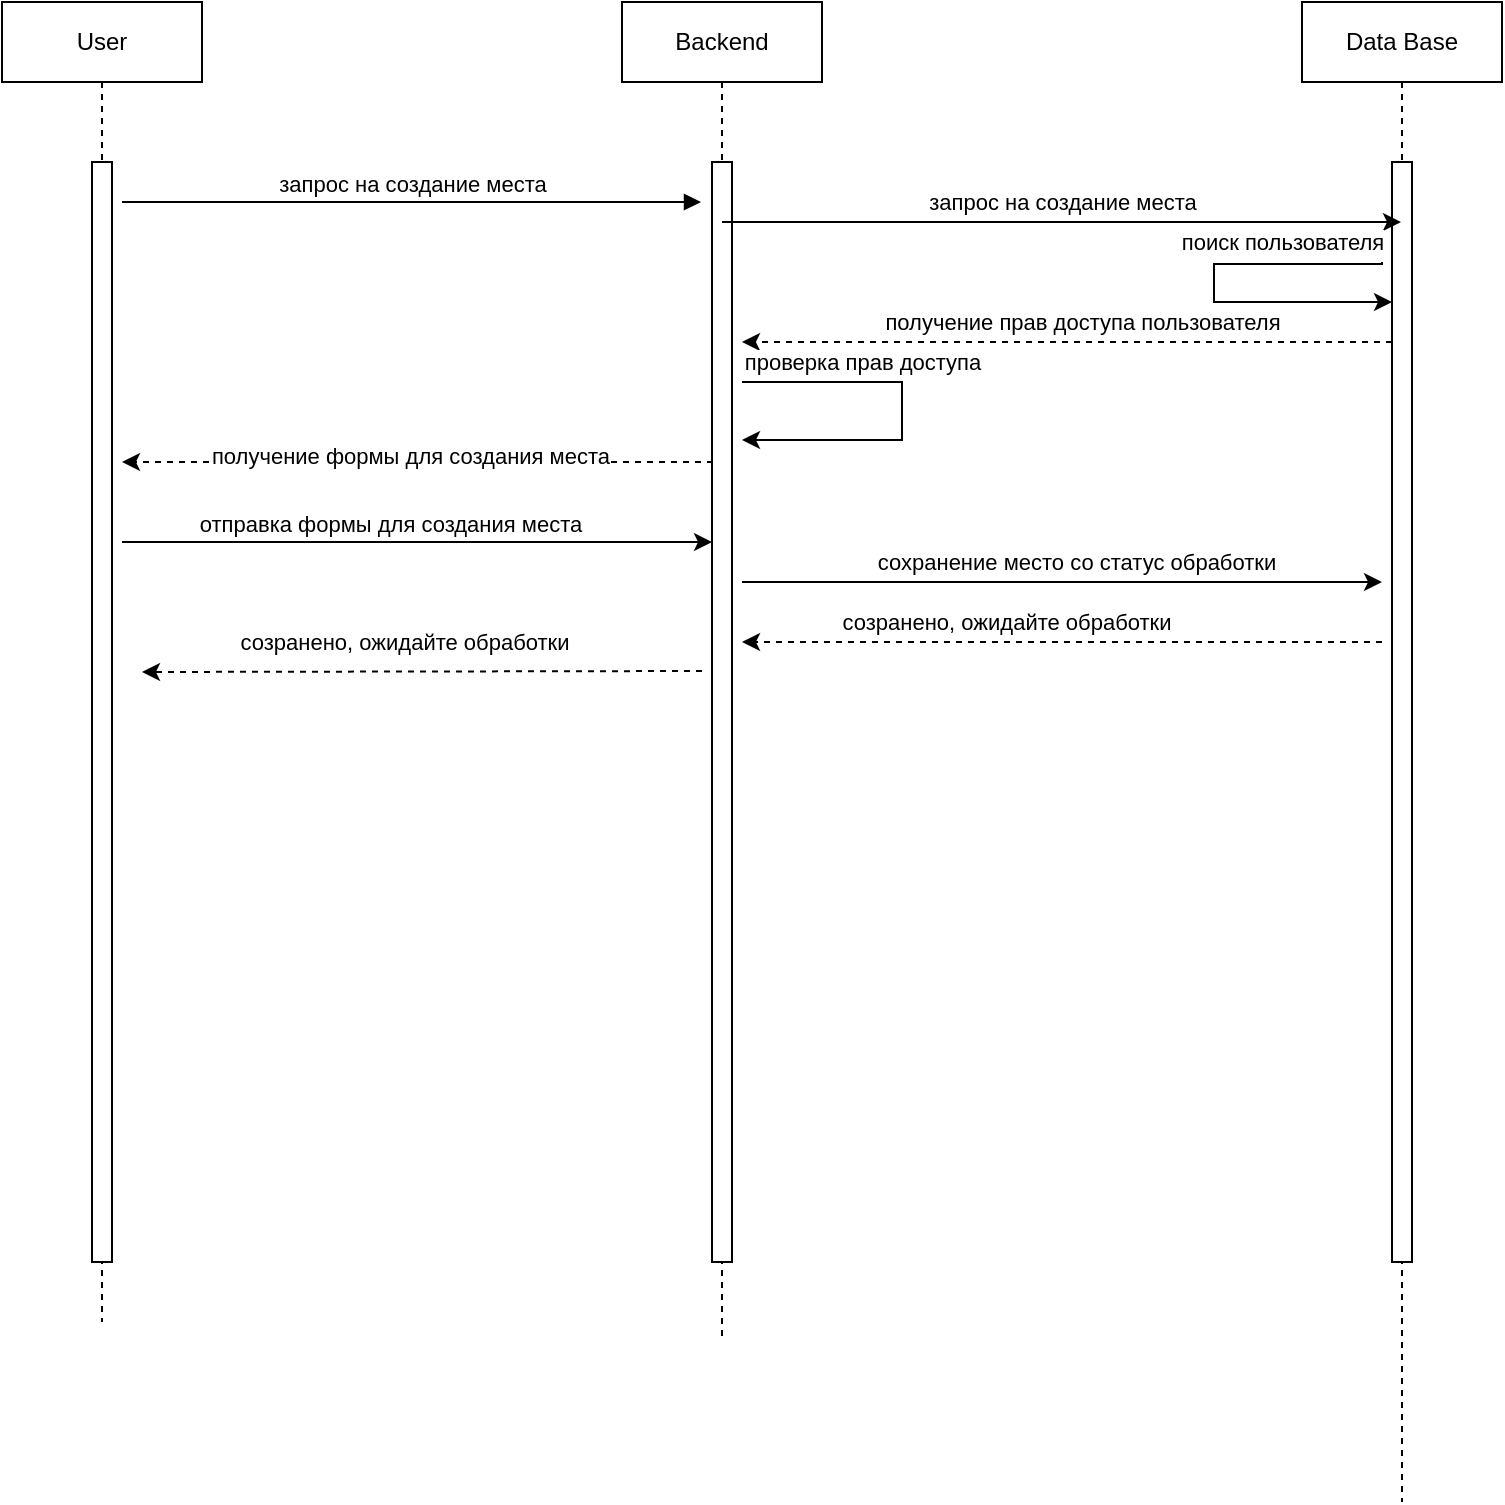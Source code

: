 <mxfile version="24.6.4" type="device">
  <diagram name="Страница — 1" id="fXR2dtHrbs7C-k9jbENd">
    <mxGraphModel dx="1370" dy="1195" grid="1" gridSize="10" guides="1" tooltips="1" connect="1" arrows="1" fold="1" page="1" pageScale="1" pageWidth="2339" pageHeight="3300" math="0" shadow="0">
      <root>
        <mxCell id="0" />
        <mxCell id="1" parent="0" />
        <mxCell id="pN4NnXf6XDwcHvwxp7Px-1" value="User" style="shape=umlLifeline;perimeter=lifelinePerimeter;whiteSpace=wrap;html=1;container=0;dropTarget=0;collapsible=0;recursiveResize=0;outlineConnect=0;portConstraint=eastwest;newEdgeStyle={&quot;edgeStyle&quot;:&quot;elbowEdgeStyle&quot;,&quot;elbow&quot;:&quot;vertical&quot;,&quot;curved&quot;:0,&quot;rounded&quot;:0};" vertex="1" parent="1">
          <mxGeometry x="380" y="160" width="100" height="660" as="geometry" />
        </mxCell>
        <mxCell id="pN4NnXf6XDwcHvwxp7Px-2" value="" style="html=1;points=[];perimeter=orthogonalPerimeter;outlineConnect=0;targetShapes=umlLifeline;portConstraint=eastwest;newEdgeStyle={&quot;edgeStyle&quot;:&quot;elbowEdgeStyle&quot;,&quot;elbow&quot;:&quot;vertical&quot;,&quot;curved&quot;:0,&quot;rounded&quot;:0};" vertex="1" parent="pN4NnXf6XDwcHvwxp7Px-1">
          <mxGeometry x="45" y="80" width="10" height="550" as="geometry" />
        </mxCell>
        <mxCell id="pN4NnXf6XDwcHvwxp7Px-3" value="Backend" style="shape=umlLifeline;perimeter=lifelinePerimeter;whiteSpace=wrap;html=1;container=0;dropTarget=0;collapsible=0;recursiveResize=0;outlineConnect=0;portConstraint=eastwest;newEdgeStyle={&quot;edgeStyle&quot;:&quot;elbowEdgeStyle&quot;,&quot;elbow&quot;:&quot;vertical&quot;,&quot;curved&quot;:0,&quot;rounded&quot;:0};" vertex="1" parent="1">
          <mxGeometry x="690" y="160" width="100" height="670" as="geometry" />
        </mxCell>
        <mxCell id="pN4NnXf6XDwcHvwxp7Px-4" value="" style="html=1;points=[];perimeter=orthogonalPerimeter;outlineConnect=0;targetShapes=umlLifeline;portConstraint=eastwest;newEdgeStyle={&quot;edgeStyle&quot;:&quot;elbowEdgeStyle&quot;,&quot;elbow&quot;:&quot;vertical&quot;,&quot;curved&quot;:0,&quot;rounded&quot;:0};" vertex="1" parent="pN4NnXf6XDwcHvwxp7Px-3">
          <mxGeometry x="45" y="80" width="10" height="550" as="geometry" />
        </mxCell>
        <mxCell id="pN4NnXf6XDwcHvwxp7Px-5" value="Data Base" style="shape=umlLifeline;perimeter=lifelinePerimeter;whiteSpace=wrap;html=1;container=0;dropTarget=0;collapsible=0;recursiveResize=0;outlineConnect=0;portConstraint=eastwest;newEdgeStyle={&quot;edgeStyle&quot;:&quot;elbowEdgeStyle&quot;,&quot;elbow&quot;:&quot;vertical&quot;,&quot;curved&quot;:0,&quot;rounded&quot;:0};" vertex="1" parent="1">
          <mxGeometry x="1030" y="160" width="100" height="750" as="geometry" />
        </mxCell>
        <mxCell id="pN4NnXf6XDwcHvwxp7Px-6" value="" style="html=1;points=[];perimeter=orthogonalPerimeter;outlineConnect=0;targetShapes=umlLifeline;portConstraint=eastwest;newEdgeStyle={&quot;edgeStyle&quot;:&quot;elbowEdgeStyle&quot;,&quot;elbow&quot;:&quot;vertical&quot;,&quot;curved&quot;:0,&quot;rounded&quot;:0};" vertex="1" parent="pN4NnXf6XDwcHvwxp7Px-5">
          <mxGeometry x="45" y="80" width="10" height="550" as="geometry" />
        </mxCell>
        <mxCell id="pN4NnXf6XDwcHvwxp7Px-7" value="запрос на создание места" style="html=1;verticalAlign=bottom;endArrow=block;edgeStyle=elbowEdgeStyle;elbow=vertical;curved=0;rounded=0;" edge="1" parent="1">
          <mxGeometry relative="1" as="geometry">
            <mxPoint x="440" y="260" as="sourcePoint" />
            <Array as="points">
              <mxPoint x="530" y="260" />
            </Array>
            <mxPoint x="729.5" y="260" as="targetPoint" />
            <mxPoint as="offset" />
          </mxGeometry>
        </mxCell>
        <mxCell id="pN4NnXf6XDwcHvwxp7Px-8" value="" style="edgeStyle=elbowEdgeStyle;rounded=0;orthogonalLoop=1;jettySize=auto;html=1;elbow=vertical;curved=0;dashed=1;" edge="1" parent="1">
          <mxGeometry relative="1" as="geometry">
            <mxPoint x="1075" y="330" as="sourcePoint" />
            <mxPoint x="750" y="330" as="targetPoint" />
          </mxGeometry>
        </mxCell>
        <mxCell id="pN4NnXf6XDwcHvwxp7Px-9" value="получение прав доступа пользователя" style="edgeLabel;html=1;align=center;verticalAlign=middle;resizable=0;points=[];" vertex="1" connectable="0" parent="pN4NnXf6XDwcHvwxp7Px-8">
          <mxGeometry x="0.174" y="1" relative="1" as="geometry">
            <mxPoint x="36" y="-11" as="offset" />
          </mxGeometry>
        </mxCell>
        <mxCell id="pN4NnXf6XDwcHvwxp7Px-12" value="" style="edgeStyle=elbowEdgeStyle;rounded=0;orthogonalLoop=1;jettySize=auto;html=1;elbow=vertical;curved=0;dashed=1;" edge="1" parent="1">
          <mxGeometry relative="1" as="geometry">
            <mxPoint x="1070" y="480" as="sourcePoint" />
            <mxPoint x="750" y="480" as="targetPoint" />
          </mxGeometry>
        </mxCell>
        <mxCell id="pN4NnXf6XDwcHvwxp7Px-13" value="созранено, ожидайте обработки" style="edgeLabel;html=1;align=center;verticalAlign=middle;resizable=0;points=[];" vertex="1" connectable="0" parent="pN4NnXf6XDwcHvwxp7Px-12">
          <mxGeometry x="0.174" y="1" relative="1" as="geometry">
            <mxPoint y="-11" as="offset" />
          </mxGeometry>
        </mxCell>
        <mxCell id="pN4NnXf6XDwcHvwxp7Px-16" value="" style="edgeStyle=elbowEdgeStyle;rounded=0;orthogonalLoop=1;jettySize=auto;html=1;elbow=vertical;curved=0;dashed=1;" edge="1" parent="1">
          <mxGeometry relative="1" as="geometry">
            <mxPoint x="735.5" y="390" as="sourcePoint" />
            <mxPoint x="440" y="390" as="targetPoint" />
          </mxGeometry>
        </mxCell>
        <mxCell id="pN4NnXf6XDwcHvwxp7Px-17" value="получение формы для создания места" style="edgeLabel;html=1;align=center;verticalAlign=middle;resizable=0;points=[];" vertex="1" connectable="0" parent="pN4NnXf6XDwcHvwxp7Px-16">
          <mxGeometry x="-0.28" y="-3" relative="1" as="geometry">
            <mxPoint x="-45" as="offset" />
          </mxGeometry>
        </mxCell>
        <mxCell id="pN4NnXf6XDwcHvwxp7Px-18" value="" style="rounded=0;orthogonalLoop=1;jettySize=auto;html=1;elbow=vertical;" edge="1" parent="1" target="pN4NnXf6XDwcHvwxp7Px-5">
          <mxGeometry relative="1" as="geometry">
            <mxPoint x="740" y="270" as="sourcePoint" />
            <mxPoint x="1023.5" y="270" as="targetPoint" />
          </mxGeometry>
        </mxCell>
        <mxCell id="pN4NnXf6XDwcHvwxp7Px-19" value="запрос на создание места" style="edgeLabel;html=1;align=center;verticalAlign=middle;resizable=0;points=[];" vertex="1" connectable="0" parent="pN4NnXf6XDwcHvwxp7Px-18">
          <mxGeometry x="-0.251" y="-2" relative="1" as="geometry">
            <mxPoint x="43" y="-12" as="offset" />
          </mxGeometry>
        </mxCell>
        <mxCell id="pN4NnXf6XDwcHvwxp7Px-22" value="" style="edgeStyle=orthogonalEdgeStyle;rounded=0;orthogonalLoop=1;jettySize=auto;html=1;elbow=vertical;" edge="1" parent="1">
          <mxGeometry relative="1" as="geometry">
            <mxPoint x="1070" y="290" as="sourcePoint" />
            <mxPoint x="1075" y="310" as="targetPoint" />
            <Array as="points">
              <mxPoint x="1070" y="291" />
              <mxPoint x="986" y="291" />
              <mxPoint x="986" y="310" />
            </Array>
          </mxGeometry>
        </mxCell>
        <mxCell id="pN4NnXf6XDwcHvwxp7Px-23" value="поиск пользователя" style="edgeLabel;html=1;align=center;verticalAlign=middle;resizable=0;points=[];" vertex="1" connectable="0" parent="pN4NnXf6XDwcHvwxp7Px-22">
          <mxGeometry x="-0.588" y="-4" relative="1" as="geometry">
            <mxPoint x="-11" y="-7" as="offset" />
          </mxGeometry>
        </mxCell>
        <mxCell id="pN4NnXf6XDwcHvwxp7Px-33" value="" style="edgeStyle=orthogonalEdgeStyle;rounded=0;orthogonalLoop=1;jettySize=auto;html=1;elbow=vertical;" edge="1" parent="1">
          <mxGeometry relative="1" as="geometry">
            <mxPoint x="750" y="350" as="sourcePoint" />
            <mxPoint x="750" y="379" as="targetPoint" />
            <Array as="points">
              <mxPoint x="830" y="350" />
              <mxPoint x="830" y="379" />
            </Array>
          </mxGeometry>
        </mxCell>
        <mxCell id="pN4NnXf6XDwcHvwxp7Px-34" value="проверка прав доступа" style="edgeLabel;html=1;align=center;verticalAlign=middle;resizable=0;points=[];" vertex="1" connectable="0" parent="pN4NnXf6XDwcHvwxp7Px-33">
          <mxGeometry x="-0.251" y="-2" relative="1" as="geometry">
            <mxPoint x="-11" y="-12" as="offset" />
          </mxGeometry>
        </mxCell>
        <mxCell id="pN4NnXf6XDwcHvwxp7Px-35" value="" style="edgeStyle=elbowEdgeStyle;rounded=0;orthogonalLoop=1;jettySize=auto;html=1;elbow=vertical;curved=0;" edge="1" parent="1" target="pN4NnXf6XDwcHvwxp7Px-4">
          <mxGeometry relative="1" as="geometry">
            <mxPoint x="440" y="430" as="sourcePoint" />
            <mxPoint x="730" y="420" as="targetPoint" />
          </mxGeometry>
        </mxCell>
        <mxCell id="pN4NnXf6XDwcHvwxp7Px-36" value="отправка формы для создания места" style="edgeLabel;html=1;align=center;verticalAlign=middle;resizable=0;points=[];" vertex="1" connectable="0" parent="pN4NnXf6XDwcHvwxp7Px-35">
          <mxGeometry x="-0.29" y="4" relative="1" as="geometry">
            <mxPoint x="29" y="-5" as="offset" />
          </mxGeometry>
        </mxCell>
        <mxCell id="pN4NnXf6XDwcHvwxp7Px-37" value="" style="edgeStyle=elbowEdgeStyle;rounded=0;orthogonalLoop=1;jettySize=auto;html=1;elbow=vertical;curved=0;" edge="1" parent="1">
          <mxGeometry relative="1" as="geometry">
            <mxPoint x="750" y="450" as="sourcePoint" />
            <mxPoint x="1070" y="450" as="targetPoint" />
          </mxGeometry>
        </mxCell>
        <mxCell id="pN4NnXf6XDwcHvwxp7Px-38" value="сохранение место со статус обработки" style="edgeLabel;html=1;align=center;verticalAlign=middle;resizable=0;points=[];" vertex="1" connectable="0" parent="pN4NnXf6XDwcHvwxp7Px-37">
          <mxGeometry x="0.162" y="2" relative="1" as="geometry">
            <mxPoint x="-19" y="-8" as="offset" />
          </mxGeometry>
        </mxCell>
        <mxCell id="pN4NnXf6XDwcHvwxp7Px-39" value="" style="edgeStyle=elbowEdgeStyle;rounded=0;orthogonalLoop=1;jettySize=auto;html=1;elbow=vertical;curved=0;dashed=1;" edge="1" parent="1">
          <mxGeometry relative="1" as="geometry">
            <mxPoint x="730" y="494.5" as="sourcePoint" />
            <mxPoint x="450" y="495" as="targetPoint" />
          </mxGeometry>
        </mxCell>
        <mxCell id="pN4NnXf6XDwcHvwxp7Px-40" value="созранено, ожидайте обработки" style="edgeLabel;html=1;align=center;verticalAlign=middle;resizable=0;points=[];" vertex="1" connectable="0" parent="pN4NnXf6XDwcHvwxp7Px-39">
          <mxGeometry x="0.174" y="1" relative="1" as="geometry">
            <mxPoint x="15" y="-16" as="offset" />
          </mxGeometry>
        </mxCell>
      </root>
    </mxGraphModel>
  </diagram>
</mxfile>
